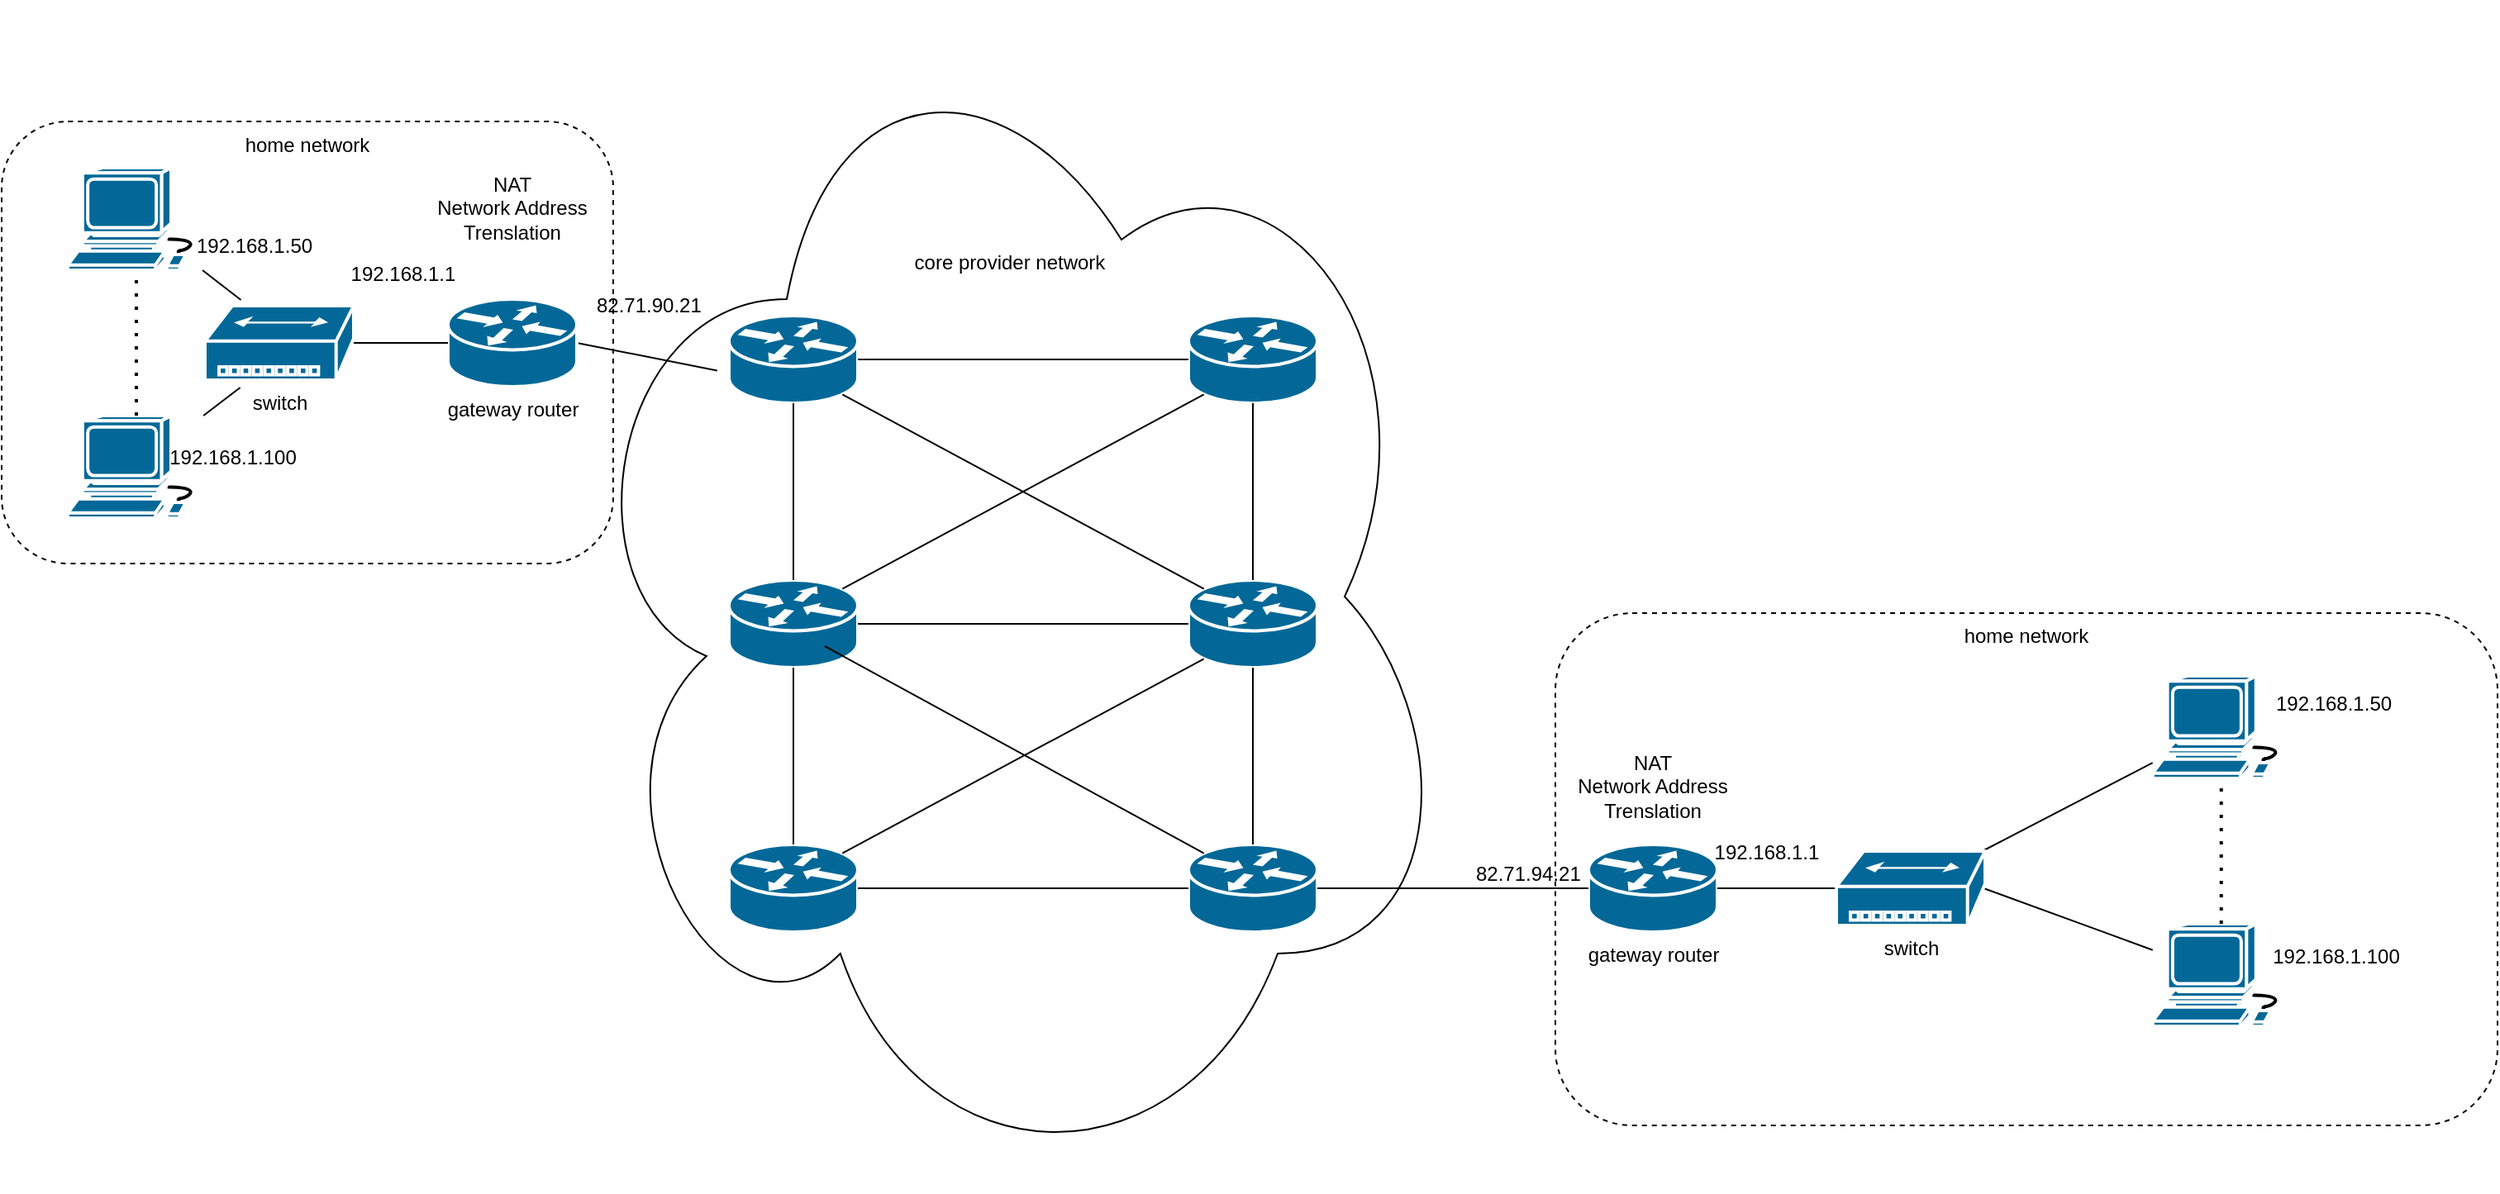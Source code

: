 <mxfile version="24.7.17">
  <diagram name="Page-1" id="4H9oXmzPafto4ljivwnN">
    <mxGraphModel dx="1105" dy="673" grid="1" gridSize="10" guides="1" tooltips="1" connect="1" arrows="1" fold="1" page="1" pageScale="1" pageWidth="2339" pageHeight="3300" math="0" shadow="0">
      <root>
        <mxCell id="0" />
        <mxCell id="1" parent="0" />
        <mxCell id="q-aWWqVt3g7oYGVb8VbU-9" value="" style="shape=mxgraph.cisco.computers_and_peripherals.workstation;sketch=0;html=1;pointerEvents=1;dashed=0;fillColor=#036897;strokeColor=#ffffff;strokeWidth=2;verticalLabelPosition=bottom;verticalAlign=top;align=center;outlineConnect=0;" vertex="1" parent="1">
          <mxGeometry x="1341.36" y="508" width="83" height="62" as="geometry" />
        </mxCell>
        <mxCell id="q-aWWqVt3g7oYGVb8VbU-10" value="gateway router" style="shape=mxgraph.cisco.routers.router;sketch=0;html=1;pointerEvents=1;dashed=0;fillColor=#036897;strokeColor=#ffffff;strokeWidth=2;verticalLabelPosition=bottom;verticalAlign=top;align=center;outlineConnect=0;" vertex="1" parent="1">
          <mxGeometry x="1000" y="610" width="78" height="53" as="geometry" />
        </mxCell>
        <mxCell id="q-aWWqVt3g7oYGVb8VbU-24" value="" style="group" vertex="1" connectable="0" parent="1">
          <mxGeometry x="480" y="290" width="356" height="373" as="geometry" />
        </mxCell>
        <mxCell id="q-aWWqVt3g7oYGVb8VbU-1" value="" style="shape=mxgraph.cisco.routers.router;sketch=0;html=1;pointerEvents=1;dashed=0;fillColor=#036897;strokeColor=#ffffff;strokeWidth=2;verticalLabelPosition=bottom;verticalAlign=top;align=center;outlineConnect=0;" vertex="1" parent="q-aWWqVt3g7oYGVb8VbU-24">
          <mxGeometry width="78" height="53" as="geometry" />
        </mxCell>
        <mxCell id="q-aWWqVt3g7oYGVb8VbU-2" value="" style="shape=mxgraph.cisco.routers.router;sketch=0;html=1;pointerEvents=1;dashed=0;fillColor=#036897;strokeColor=#ffffff;strokeWidth=2;verticalLabelPosition=bottom;verticalAlign=top;align=center;outlineConnect=0;" vertex="1" parent="q-aWWqVt3g7oYGVb8VbU-24">
          <mxGeometry x="278" y="160" width="78" height="53" as="geometry" />
        </mxCell>
        <mxCell id="q-aWWqVt3g7oYGVb8VbU-3" value="" style="shape=mxgraph.cisco.routers.router;sketch=0;html=1;pointerEvents=1;dashed=0;fillColor=#036897;strokeColor=#ffffff;strokeWidth=2;verticalLabelPosition=bottom;verticalAlign=top;align=center;outlineConnect=0;" vertex="1" parent="q-aWWqVt3g7oYGVb8VbU-24">
          <mxGeometry y="160" width="78" height="53" as="geometry" />
        </mxCell>
        <mxCell id="q-aWWqVt3g7oYGVb8VbU-4" value="" style="shape=mxgraph.cisco.routers.router;sketch=0;html=1;pointerEvents=1;dashed=0;fillColor=#036897;strokeColor=#ffffff;strokeWidth=2;verticalLabelPosition=bottom;verticalAlign=top;align=center;outlineConnect=0;" vertex="1" parent="q-aWWqVt3g7oYGVb8VbU-24">
          <mxGeometry x="278" y="320" width="78" height="53" as="geometry" />
        </mxCell>
        <mxCell id="q-aWWqVt3g7oYGVb8VbU-5" value="" style="shape=mxgraph.cisco.routers.router;sketch=0;html=1;pointerEvents=1;dashed=0;fillColor=#036897;strokeColor=#ffffff;strokeWidth=2;verticalLabelPosition=bottom;verticalAlign=top;align=center;outlineConnect=0;" vertex="1" parent="q-aWWqVt3g7oYGVb8VbU-24">
          <mxGeometry x="278" width="78" height="53" as="geometry" />
        </mxCell>
        <mxCell id="q-aWWqVt3g7oYGVb8VbU-6" value="" style="shape=mxgraph.cisco.routers.router;sketch=0;html=1;pointerEvents=1;dashed=0;fillColor=#036897;strokeColor=#ffffff;strokeWidth=2;verticalLabelPosition=bottom;verticalAlign=top;align=center;outlineConnect=0;" vertex="1" parent="q-aWWqVt3g7oYGVb8VbU-24">
          <mxGeometry y="320" width="78" height="53" as="geometry" />
        </mxCell>
        <mxCell id="q-aWWqVt3g7oYGVb8VbU-11" value="" style="endArrow=none;html=1;rounded=0;entryX=0.12;entryY=0.9;entryDx=0;entryDy=0;entryPerimeter=0;exitX=0.88;exitY=0.1;exitDx=0;exitDy=0;exitPerimeter=0;" edge="1" parent="q-aWWqVt3g7oYGVb8VbU-24" source="q-aWWqVt3g7oYGVb8VbU-6" target="q-aWWqVt3g7oYGVb8VbU-2">
          <mxGeometry width="50" height="50" relative="1" as="geometry">
            <mxPoint x="268" y="270" as="sourcePoint" />
            <mxPoint x="318" y="220" as="targetPoint" />
          </mxGeometry>
        </mxCell>
        <mxCell id="q-aWWqVt3g7oYGVb8VbU-12" value="" style="endArrow=none;html=1;rounded=0;exitX=1;exitY=0.5;exitDx=0;exitDy=0;exitPerimeter=0;" edge="1" parent="q-aWWqVt3g7oYGVb8VbU-24" source="q-aWWqVt3g7oYGVb8VbU-3" target="q-aWWqVt3g7oYGVb8VbU-2">
          <mxGeometry width="50" height="50" relative="1" as="geometry">
            <mxPoint x="268" y="270" as="sourcePoint" />
            <mxPoint x="318" y="220" as="targetPoint" />
          </mxGeometry>
        </mxCell>
        <mxCell id="q-aWWqVt3g7oYGVb8VbU-14" value="" style="endArrow=none;html=1;rounded=0;exitX=0.5;exitY=0;exitDx=0;exitDy=0;exitPerimeter=0;entryX=0.5;entryY=1;entryDx=0;entryDy=0;entryPerimeter=0;" edge="1" parent="q-aWWqVt3g7oYGVb8VbU-24" source="q-aWWqVt3g7oYGVb8VbU-4" target="q-aWWqVt3g7oYGVb8VbU-2">
          <mxGeometry width="50" height="50" relative="1" as="geometry">
            <mxPoint x="268" y="270" as="sourcePoint" />
            <mxPoint x="318" y="220" as="targetPoint" />
          </mxGeometry>
        </mxCell>
        <mxCell id="q-aWWqVt3g7oYGVb8VbU-15" value="" style="endArrow=none;html=1;rounded=0;exitX=1;exitY=0.5;exitDx=0;exitDy=0;exitPerimeter=0;entryX=0;entryY=0.5;entryDx=0;entryDy=0;entryPerimeter=0;" edge="1" parent="q-aWWqVt3g7oYGVb8VbU-24" source="q-aWWqVt3g7oYGVb8VbU-6" target="q-aWWqVt3g7oYGVb8VbU-4">
          <mxGeometry width="50" height="50" relative="1" as="geometry">
            <mxPoint x="268" y="270" as="sourcePoint" />
            <mxPoint x="318" y="220" as="targetPoint" />
          </mxGeometry>
        </mxCell>
        <mxCell id="q-aWWqVt3g7oYGVb8VbU-16" value="" style="endArrow=none;html=1;rounded=0;exitX=0.5;exitY=1;exitDx=0;exitDy=0;exitPerimeter=0;entryX=0.5;entryY=0;entryDx=0;entryDy=0;entryPerimeter=0;" edge="1" parent="q-aWWqVt3g7oYGVb8VbU-24" source="q-aWWqVt3g7oYGVb8VbU-3" target="q-aWWqVt3g7oYGVb8VbU-6">
          <mxGeometry width="50" height="50" relative="1" as="geometry">
            <mxPoint x="268" y="270" as="sourcePoint" />
            <mxPoint x="318" y="220" as="targetPoint" />
          </mxGeometry>
        </mxCell>
        <mxCell id="q-aWWqVt3g7oYGVb8VbU-17" value="" style="endArrow=none;html=1;rounded=0;exitX=0.5;exitY=1;exitDx=0;exitDy=0;exitPerimeter=0;entryX=0.5;entryY=0;entryDx=0;entryDy=0;entryPerimeter=0;" edge="1" parent="q-aWWqVt3g7oYGVb8VbU-24" source="q-aWWqVt3g7oYGVb8VbU-1" target="q-aWWqVt3g7oYGVb8VbU-3">
          <mxGeometry width="50" height="50" relative="1" as="geometry">
            <mxPoint x="268" y="270" as="sourcePoint" />
            <mxPoint x="318" y="220" as="targetPoint" />
          </mxGeometry>
        </mxCell>
        <mxCell id="q-aWWqVt3g7oYGVb8VbU-19" value="" style="endArrow=none;html=1;rounded=0;entryX=0.5;entryY=1;entryDx=0;entryDy=0;entryPerimeter=0;" edge="1" parent="q-aWWqVt3g7oYGVb8VbU-24" source="q-aWWqVt3g7oYGVb8VbU-2" target="q-aWWqVt3g7oYGVb8VbU-5">
          <mxGeometry width="50" height="50" relative="1" as="geometry">
            <mxPoint x="268" y="270" as="sourcePoint" />
            <mxPoint x="318" y="220" as="targetPoint" />
          </mxGeometry>
        </mxCell>
        <mxCell id="q-aWWqVt3g7oYGVb8VbU-20" value="" style="endArrow=none;html=1;rounded=0;entryX=0.12;entryY=0.1;entryDx=0;entryDy=0;entryPerimeter=0;" edge="1" parent="q-aWWqVt3g7oYGVb8VbU-24" target="q-aWWqVt3g7oYGVb8VbU-4">
          <mxGeometry width="50" height="50" relative="1" as="geometry">
            <mxPoint x="58" y="200" as="sourcePoint" />
            <mxPoint x="318" y="220" as="targetPoint" />
          </mxGeometry>
        </mxCell>
        <mxCell id="q-aWWqVt3g7oYGVb8VbU-21" value="" style="endArrow=none;html=1;rounded=0;exitX=0.88;exitY=0.1;exitDx=0;exitDy=0;exitPerimeter=0;entryX=0.12;entryY=0.9;entryDx=0;entryDy=0;entryPerimeter=0;" edge="1" parent="q-aWWqVt3g7oYGVb8VbU-24" source="q-aWWqVt3g7oYGVb8VbU-3" target="q-aWWqVt3g7oYGVb8VbU-5">
          <mxGeometry width="50" height="50" relative="1" as="geometry">
            <mxPoint x="268" y="270" as="sourcePoint" />
            <mxPoint x="318" y="220" as="targetPoint" />
          </mxGeometry>
        </mxCell>
        <mxCell id="q-aWWqVt3g7oYGVb8VbU-22" value="" style="endArrow=none;html=1;rounded=0;entryX=0.12;entryY=0.1;entryDx=0;entryDy=0;entryPerimeter=0;exitX=0.88;exitY=0.9;exitDx=0;exitDy=0;exitPerimeter=0;" edge="1" parent="q-aWWqVt3g7oYGVb8VbU-24" source="q-aWWqVt3g7oYGVb8VbU-1" target="q-aWWqVt3g7oYGVb8VbU-2">
          <mxGeometry width="50" height="50" relative="1" as="geometry">
            <mxPoint x="268" y="270" as="sourcePoint" />
            <mxPoint x="318" y="220" as="targetPoint" />
          </mxGeometry>
        </mxCell>
        <mxCell id="q-aWWqVt3g7oYGVb8VbU-23" value="" style="endArrow=none;html=1;rounded=0;exitX=1;exitY=0.5;exitDx=0;exitDy=0;exitPerimeter=0;" edge="1" parent="q-aWWqVt3g7oYGVb8VbU-24" source="q-aWWqVt3g7oYGVb8VbU-1" target="q-aWWqVt3g7oYGVb8VbU-5">
          <mxGeometry width="50" height="50" relative="1" as="geometry">
            <mxPoint x="268" y="270" as="sourcePoint" />
            <mxPoint x="318" y="220" as="targetPoint" />
          </mxGeometry>
        </mxCell>
        <mxCell id="q-aWWqVt3g7oYGVb8VbU-26" value="" style="shape=mxgraph.cisco.computers_and_peripherals.workstation;sketch=0;html=1;pointerEvents=1;dashed=0;fillColor=#036897;strokeColor=#ffffff;strokeWidth=2;verticalLabelPosition=bottom;verticalAlign=top;align=center;outlineConnect=0;" vertex="1" parent="1">
          <mxGeometry x="1341.36" y="658" width="83" height="62" as="geometry" />
        </mxCell>
        <mxCell id="q-aWWqVt3g7oYGVb8VbU-27" value="" style="endArrow=none;dashed=1;html=1;dashPattern=1 3;strokeWidth=2;rounded=0;" edge="1" parent="1" source="q-aWWqVt3g7oYGVb8VbU-26" target="q-aWWqVt3g7oYGVb8VbU-9">
          <mxGeometry width="50" height="50" relative="1" as="geometry">
            <mxPoint x="1031.36" y="700" as="sourcePoint" />
            <mxPoint x="1081.36" y="650" as="targetPoint" />
          </mxGeometry>
        </mxCell>
        <mxCell id="q-aWWqVt3g7oYGVb8VbU-28" value="" style="endArrow=none;html=1;rounded=0;" edge="1" parent="1" source="q-aWWqVt3g7oYGVb8VbU-10" target="q-aWWqVt3g7oYGVb8VbU-4">
          <mxGeometry width="50" height="50" relative="1" as="geometry">
            <mxPoint x="720" y="700" as="sourcePoint" />
            <mxPoint x="770" y="650" as="targetPoint" />
          </mxGeometry>
        </mxCell>
        <mxCell id="q-aWWqVt3g7oYGVb8VbU-30" value="" style="endArrow=none;html=1;rounded=0;entryX=0.99;entryY=0.5;entryDx=0;entryDy=0;entryPerimeter=0;" edge="1" parent="1" source="q-aWWqVt3g7oYGVb8VbU-26" target="q-aWWqVt3g7oYGVb8VbU-46">
          <mxGeometry width="50" height="50" relative="1" as="geometry">
            <mxPoint x="1031.36" y="700" as="sourcePoint" />
            <mxPoint x="1290" y="657.7" as="targetPoint" />
          </mxGeometry>
        </mxCell>
        <mxCell id="q-aWWqVt3g7oYGVb8VbU-31" value="" style="endArrow=none;html=1;rounded=0;" edge="1" parent="1" source="q-aWWqVt3g7oYGVb8VbU-46" target="q-aWWqVt3g7oYGVb8VbU-9">
          <mxGeometry width="50" height="50" relative="1" as="geometry">
            <mxPoint x="1290" y="615.3" as="sourcePoint" />
            <mxPoint x="1081.36" y="650" as="targetPoint" />
          </mxGeometry>
        </mxCell>
        <mxCell id="q-aWWqVt3g7oYGVb8VbU-40" value="&lt;div&gt;&lt;br&gt;&lt;/div&gt;&lt;div&gt;&lt;br&gt;&lt;/div&gt;&lt;div&gt;&lt;br&gt;&lt;/div&gt;&lt;div&gt;&lt;br&gt;&lt;/div&gt;&lt;div&gt;&lt;br&gt;&lt;/div&gt;&lt;div&gt;&lt;br&gt;&lt;/div&gt;&lt;div&gt;&lt;br&gt;&lt;/div&gt;&lt;div&gt;&lt;br&gt;&lt;/div&gt;&lt;div&gt;&lt;br&gt;&lt;/div&gt;&lt;div&gt;&lt;br&gt;&lt;/div&gt;core provider network" style="ellipse;shape=cloud;whiteSpace=wrap;html=1;align=center;fillColor=none;verticalAlign=top;" vertex="1" parent="1">
          <mxGeometry x="380" y="100" width="540" height="720" as="geometry" />
        </mxCell>
        <mxCell id="q-aWWqVt3g7oYGVb8VbU-41" value="" style="endArrow=none;html=1;rounded=0;exitX=1;exitY=0.5;exitDx=0;exitDy=0;exitPerimeter=0;entryX=0.172;entryY=0.31;entryDx=0;entryDy=0;entryPerimeter=0;" edge="1" parent="1" source="q-aWWqVt3g7oYGVb8VbU-33" target="q-aWWqVt3g7oYGVb8VbU-40">
          <mxGeometry width="50" height="50" relative="1" as="geometry">
            <mxPoint x="360" y="420" as="sourcePoint" />
            <mxPoint x="350" y="500" as="targetPoint" />
          </mxGeometry>
        </mxCell>
        <mxCell id="q-aWWqVt3g7oYGVb8VbU-42" value="192.168.1.50" style="text;html=1;align=center;verticalAlign=middle;whiteSpace=wrap;rounded=0;" vertex="1" parent="1">
          <mxGeometry x="1421.36" y="510" width="60" height="30" as="geometry" />
        </mxCell>
        <mxCell id="q-aWWqVt3g7oYGVb8VbU-43" value="192.168.1.100" style="text;html=1;align=center;verticalAlign=middle;whiteSpace=wrap;rounded=0;" vertex="1" parent="1">
          <mxGeometry x="1424.36" y="663" width="57" height="30" as="geometry" />
        </mxCell>
        <mxCell id="q-aWWqVt3g7oYGVb8VbU-44" value="192.168.1.1" style="text;html=1;align=center;verticalAlign=middle;whiteSpace=wrap;rounded=0;" vertex="1" parent="1">
          <mxGeometry x="1078" y="600" width="60" height="30" as="geometry" />
        </mxCell>
        <mxCell id="q-aWWqVt3g7oYGVb8VbU-45" value="" style="endArrow=none;html=1;rounded=0;exitX=1;exitY=0.5;exitDx=0;exitDy=0;exitPerimeter=0;" edge="1" parent="1" source="q-aWWqVt3g7oYGVb8VbU-10" target="q-aWWqVt3g7oYGVb8VbU-46">
          <mxGeometry width="50" height="50" relative="1" as="geometry">
            <mxPoint x="1100" y="620" as="sourcePoint" />
            <mxPoint x="1100" y="490" as="targetPoint" />
          </mxGeometry>
        </mxCell>
        <mxCell id="q-aWWqVt3g7oYGVb8VbU-46" value="switch" style="shape=mxgraph.cisco.hubs_and_gateways.small_hub;sketch=0;html=1;pointerEvents=1;dashed=0;fillColor=#036897;strokeColor=#ffffff;strokeWidth=2;verticalLabelPosition=bottom;verticalAlign=top;align=center;outlineConnect=0;" vertex="1" parent="1">
          <mxGeometry x="1150" y="614" width="90" height="45" as="geometry" />
        </mxCell>
        <mxCell id="q-aWWqVt3g7oYGVb8VbU-47" value="82.71.94.21" style="text;whiteSpace=wrap;" vertex="1" parent="1">
          <mxGeometry x="930" y="614" width="100" height="30" as="geometry" />
        </mxCell>
        <mxCell id="q-aWWqVt3g7oYGVb8VbU-48" value="82.71.90.21" style="text;whiteSpace=wrap;" vertex="1" parent="1">
          <mxGeometry x="398" y="270" width="100" height="30" as="geometry" />
        </mxCell>
        <mxCell id="q-aWWqVt3g7oYGVb8VbU-51" value="switch" style="shape=mxgraph.cisco.hubs_and_gateways.small_hub;sketch=0;html=1;pointerEvents=1;dashed=0;fillColor=#036897;strokeColor=#ffffff;strokeWidth=2;verticalLabelPosition=bottom;verticalAlign=top;align=center;outlineConnect=0;" vertex="1" parent="1">
          <mxGeometry x="163" y="284" width="90" height="45" as="geometry" />
        </mxCell>
        <mxCell id="q-aWWqVt3g7oYGVb8VbU-32" value="" style="shape=mxgraph.cisco.computers_and_peripherals.workstation;sketch=0;html=1;pointerEvents=1;dashed=0;fillColor=#036897;strokeColor=#ffffff;strokeWidth=2;verticalLabelPosition=bottom;verticalAlign=top;align=center;outlineConnect=0;" vertex="1" parent="1">
          <mxGeometry x="80" y="200.5" width="83" height="62" as="geometry" />
        </mxCell>
        <mxCell id="q-aWWqVt3g7oYGVb8VbU-33" value="gateway router" style="shape=mxgraph.cisco.routers.router;sketch=0;html=1;pointerEvents=1;dashed=0;fillColor=#036897;strokeColor=#ffffff;strokeWidth=2;verticalLabelPosition=bottom;verticalAlign=top;align=center;outlineConnect=0;" vertex="1" parent="1">
          <mxGeometry x="310" y="280" width="78" height="53" as="geometry" />
        </mxCell>
        <mxCell id="q-aWWqVt3g7oYGVb8VbU-34" value="" style="shape=mxgraph.cisco.computers_and_peripherals.workstation;sketch=0;html=1;pointerEvents=1;dashed=0;fillColor=#036897;strokeColor=#ffffff;strokeWidth=2;verticalLabelPosition=bottom;verticalAlign=top;align=center;outlineConnect=0;" vertex="1" parent="1">
          <mxGeometry x="80" y="350.5" width="83" height="62" as="geometry" />
        </mxCell>
        <mxCell id="q-aWWqVt3g7oYGVb8VbU-35" value="" style="endArrow=none;dashed=1;html=1;dashPattern=1 3;strokeWidth=2;rounded=0;" edge="1" parent="1" source="q-aWWqVt3g7oYGVb8VbU-34" target="q-aWWqVt3g7oYGVb8VbU-32">
          <mxGeometry width="50" height="50" relative="1" as="geometry">
            <mxPoint x="-230" y="392.5" as="sourcePoint" />
            <mxPoint x="-180" y="342.5" as="targetPoint" />
          </mxGeometry>
        </mxCell>
        <mxCell id="q-aWWqVt3g7oYGVb8VbU-36" value="" style="endArrow=none;html=1;rounded=0;" edge="1" parent="1" source="q-aWWqVt3g7oYGVb8VbU-34">
          <mxGeometry width="50" height="50" relative="1" as="geometry">
            <mxPoint x="-230" y="392.5" as="sourcePoint" />
            <mxPoint x="184.319" y="333.5" as="targetPoint" />
          </mxGeometry>
        </mxCell>
        <mxCell id="q-aWWqVt3g7oYGVb8VbU-37" value="" style="endArrow=none;html=1;rounded=0;" edge="1" parent="1" target="q-aWWqVt3g7oYGVb8VbU-32">
          <mxGeometry width="50" height="50" relative="1" as="geometry">
            <mxPoint x="184.778" y="280.5" as="sourcePoint" />
            <mxPoint x="-180" y="342.5" as="targetPoint" />
          </mxGeometry>
        </mxCell>
        <mxCell id="q-aWWqVt3g7oYGVb8VbU-49" value="192.168.1.50" style="text;html=1;align=center;verticalAlign=middle;whiteSpace=wrap;rounded=0;" vertex="1" parent="1">
          <mxGeometry x="163" y="232.5" width="60" height="30" as="geometry" />
        </mxCell>
        <mxCell id="q-aWWqVt3g7oYGVb8VbU-50" value="192.168.1.100" style="text;html=1;align=center;verticalAlign=middle;whiteSpace=wrap;rounded=0;" vertex="1" parent="1">
          <mxGeometry x="150" y="360.5" width="60" height="30" as="geometry" />
        </mxCell>
        <mxCell id="q-aWWqVt3g7oYGVb8VbU-52" value="" style="endArrow=none;html=1;rounded=0;exitX=0;exitY=0.5;exitDx=0;exitDy=0;exitPerimeter=0;" edge="1" parent="1" source="q-aWWqVt3g7oYGVb8VbU-33" target="q-aWWqVt3g7oYGVb8VbU-51">
          <mxGeometry width="50" height="50" relative="1" as="geometry">
            <mxPoint x="194.778" y="290.5" as="sourcePoint" />
            <mxPoint x="172" y="273" as="targetPoint" />
          </mxGeometry>
        </mxCell>
        <mxCell id="q-aWWqVt3g7oYGVb8VbU-53" value="192.168.1.1" style="text;html=1;align=center;verticalAlign=middle;whiteSpace=wrap;rounded=0;" vertex="1" parent="1">
          <mxGeometry x="253" y="250" width="60" height="30" as="geometry" />
        </mxCell>
        <mxCell id="q-aWWqVt3g7oYGVb8VbU-54" value="home network" style="rounded=1;whiteSpace=wrap;html=1;verticalAlign=top;fillColor=none;dashed=1;" vertex="1" parent="1">
          <mxGeometry x="40" y="172.5" width="370" height="267.5" as="geometry" />
        </mxCell>
        <mxCell id="q-aWWqVt3g7oYGVb8VbU-55" value="home network" style="rounded=1;whiteSpace=wrap;html=1;verticalAlign=top;fillColor=none;dashed=1;" vertex="1" parent="1">
          <mxGeometry x="980" y="470" width="570" height="310" as="geometry" />
        </mxCell>
        <mxCell id="q-aWWqVt3g7oYGVb8VbU-56" value="NAT&lt;div&gt;Network Address Trenslation&lt;/div&gt;" style="text;html=1;align=center;verticalAlign=middle;whiteSpace=wrap;rounded=0;" vertex="1" parent="1">
          <mxGeometry x="984" y="560" width="110" height="30" as="geometry" />
        </mxCell>
        <mxCell id="q-aWWqVt3g7oYGVb8VbU-57" value="NAT&lt;div&gt;Network Address Trenslation&lt;/div&gt;" style="text;html=1;align=center;verticalAlign=middle;whiteSpace=wrap;rounded=0;" vertex="1" parent="1">
          <mxGeometry x="294" y="210" width="110" height="30" as="geometry" />
        </mxCell>
      </root>
    </mxGraphModel>
  </diagram>
</mxfile>
